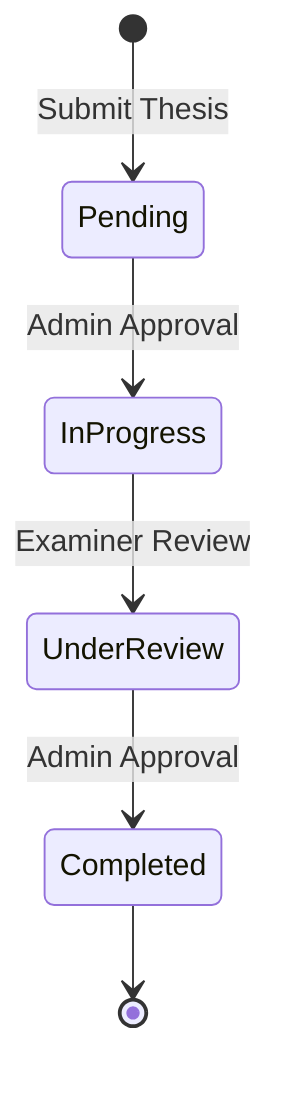 stateDiagram-v2
    [*] --> Pending: Submit Thesis
    Pending --> InProgress: Admin Approval
    InProgress --> UnderReview: Examiner Review
    UnderReview --> Completed: Admin Approval
    Completed --> [*]